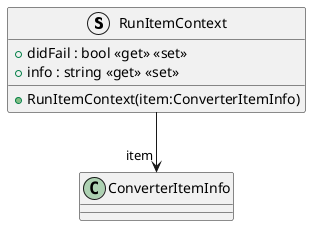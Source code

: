 @startuml
struct RunItemContext {
    + didFail : bool <<get>> <<set>>
    + info : string <<get>> <<set>>
    + RunItemContext(item:ConverterItemInfo)
}
RunItemContext --> "item" ConverterItemInfo
@enduml
